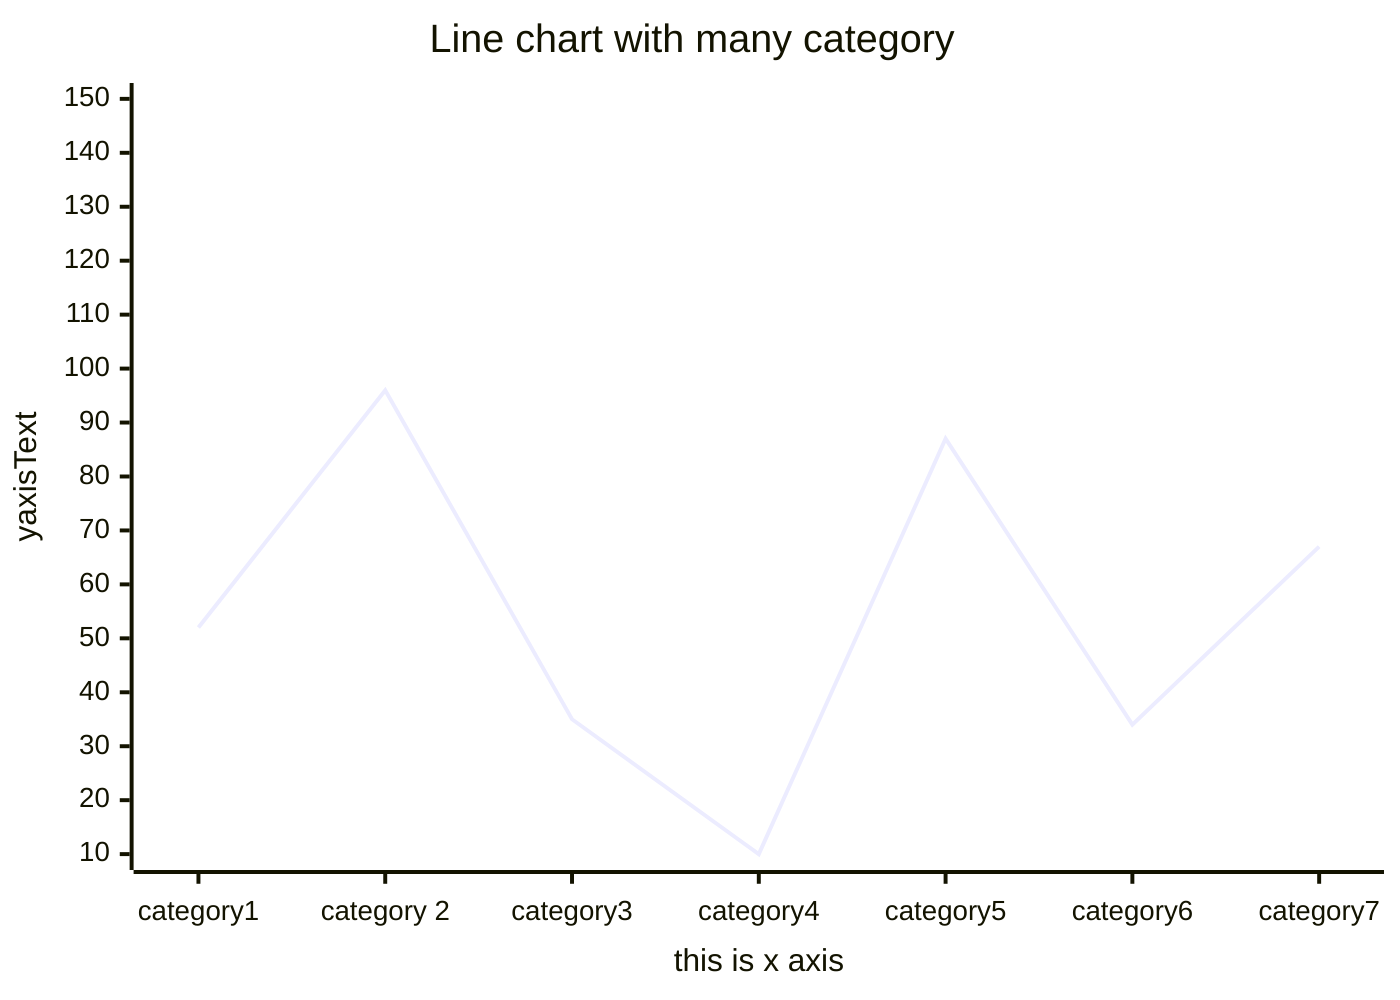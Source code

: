xychart
    title "Line chart with many category"
    x-axis "this is x axis" [category1, "category 2", category3, category4, category5, category6, category7]
    y-axis yaxisText 10 --> 150
    line "sample line" [52, 96, 35, 10, 87, 34, 67, 99]